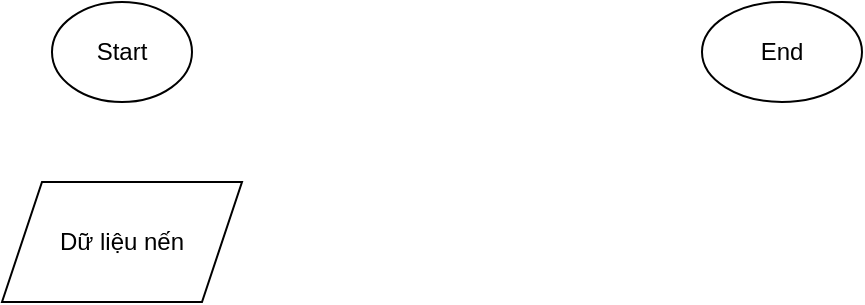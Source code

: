 <mxfile version="24.6.3" type="github">
  <diagram name="Page-1" id="QW8ButjcjYElvHdGodtI">
    <mxGraphModel dx="1236" dy="573" grid="1" gridSize="10" guides="1" tooltips="1" connect="1" arrows="1" fold="1" page="1" pageScale="1" pageWidth="850" pageHeight="1100" math="0" shadow="0">
      <root>
        <mxCell id="0" />
        <mxCell id="1" parent="0" />
        <mxCell id="r367QrCglXSOTXEAo2pt-1" value="Start" style="ellipse;whiteSpace=wrap;html=1;" vertex="1" parent="1">
          <mxGeometry x="355" y="250" width="70" height="50" as="geometry" />
        </mxCell>
        <mxCell id="r367QrCglXSOTXEAo2pt-2" value="End" style="ellipse;whiteSpace=wrap;html=1;" vertex="1" parent="1">
          <mxGeometry x="680" y="250" width="80" height="50" as="geometry" />
        </mxCell>
        <mxCell id="r367QrCglXSOTXEAo2pt-3" value="Dữ liệu nến" style="shape=parallelogram;perimeter=parallelogramPerimeter;whiteSpace=wrap;html=1;fixedSize=1;" vertex="1" parent="1">
          <mxGeometry x="330" y="340" width="120" height="60" as="geometry" />
        </mxCell>
      </root>
    </mxGraphModel>
  </diagram>
</mxfile>
